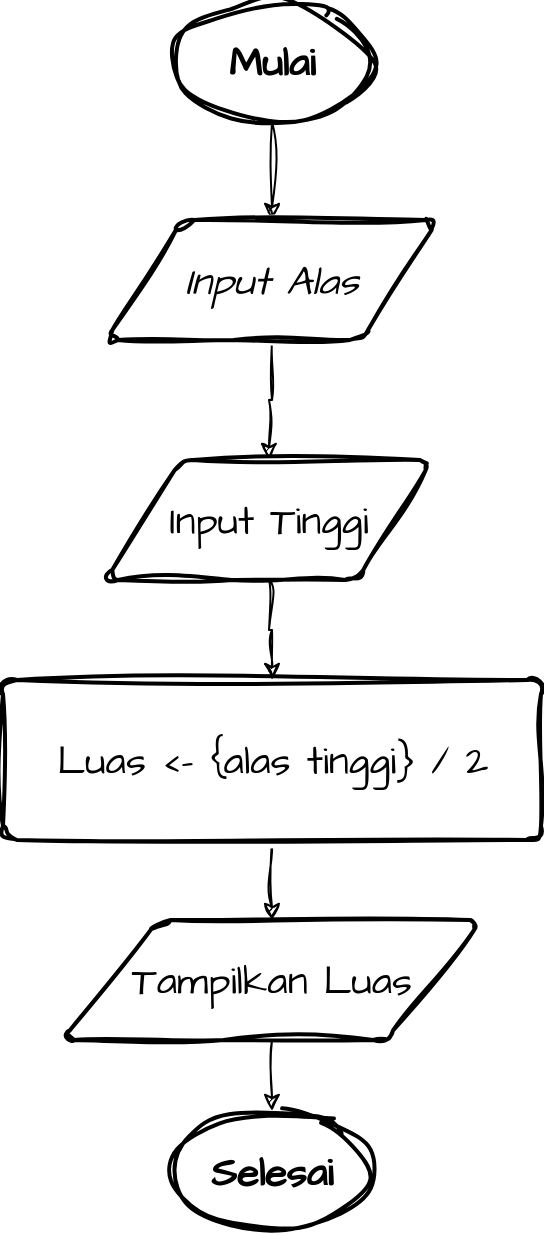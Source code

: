 <mxfile version="22.0.4" type="github">
  <diagram name="Page-1" id="CQSxII5rguj1UszsxjfN">
    <mxGraphModel dx="1178" dy="2915" grid="1" gridSize="10" guides="1" tooltips="1" connect="1" arrows="1" fold="1" page="1" pageScale="1" pageWidth="827" pageHeight="1169" math="0" shadow="0">
      <root>
        <mxCell id="0" />
        <mxCell id="1" parent="0" />
        <mxCell id="VlOEkATcQNSx8dmm3UDc-7" style="edgeStyle=orthogonalEdgeStyle;rounded=0;sketch=1;hachureGap=4;jiggle=2;curveFitting=1;orthogonalLoop=1;jettySize=auto;html=1;exitX=0.5;exitY=1;exitDx=0;exitDy=0;exitPerimeter=0;entryX=0.5;entryY=0;entryDx=0;entryDy=0;fontFamily=Architects Daughter;fontSource=https%3A%2F%2Ffonts.googleapis.com%2Fcss%3Ffamily%3DArchitects%2BDaughter;fontSize=16;" edge="1" parent="1" source="VlOEkATcQNSx8dmm3UDc-1" target="VlOEkATcQNSx8dmm3UDc-2">
          <mxGeometry relative="1" as="geometry" />
        </mxCell>
        <mxCell id="VlOEkATcQNSx8dmm3UDc-1" value="&lt;b&gt;Mulai&lt;/b&gt;" style="strokeWidth=2;html=1;shape=mxgraph.flowchart.start_1;whiteSpace=wrap;sketch=1;hachureGap=4;jiggle=2;curveFitting=1;fontFamily=Architects Daughter;fontSource=https%3A%2F%2Ffonts.googleapis.com%2Fcss%3Ffamily%3DArchitects%2BDaughter;fontSize=20;" vertex="1" parent="1">
          <mxGeometry x="380" y="-1169" width="100" height="60" as="geometry" />
        </mxCell>
        <mxCell id="VlOEkATcQNSx8dmm3UDc-9" style="edgeStyle=orthogonalEdgeStyle;rounded=0;sketch=1;hachureGap=4;jiggle=2;curveFitting=1;orthogonalLoop=1;jettySize=auto;html=1;exitX=0.5;exitY=1;exitDx=0;exitDy=0;entryX=0.5;entryY=0;entryDx=0;entryDy=0;fontFamily=Architects Daughter;fontSource=https%3A%2F%2Ffonts.googleapis.com%2Fcss%3Ffamily%3DArchitects%2BDaughter;fontSize=16;" edge="1" parent="1" source="VlOEkATcQNSx8dmm3UDc-2" target="VlOEkATcQNSx8dmm3UDc-3">
          <mxGeometry relative="1" as="geometry" />
        </mxCell>
        <mxCell id="VlOEkATcQNSx8dmm3UDc-2" value="Input Alas" style="shape=parallelogram;html=1;strokeWidth=2;perimeter=parallelogramPerimeter;whiteSpace=wrap;rounded=1;arcSize=12;size=0.23;sketch=1;hachureGap=4;jiggle=2;curveFitting=1;fontFamily=Architects Daughter;fontSource=https%3A%2F%2Ffonts.googleapis.com%2Fcss%3Ffamily%3DArchitects%2BDaughter;fontSize=20;fontStyle=2" vertex="1" parent="1">
          <mxGeometry x="347" y="-1060" width="166" height="60" as="geometry" />
        </mxCell>
        <mxCell id="VlOEkATcQNSx8dmm3UDc-10" style="edgeStyle=orthogonalEdgeStyle;rounded=0;sketch=1;hachureGap=4;jiggle=2;curveFitting=1;orthogonalLoop=1;jettySize=auto;html=1;exitX=0.5;exitY=1;exitDx=0;exitDy=0;entryX=0.5;entryY=0;entryDx=0;entryDy=0;fontFamily=Architects Daughter;fontSource=https%3A%2F%2Ffonts.googleapis.com%2Fcss%3Ffamily%3DArchitects%2BDaughter;fontSize=16;" edge="1" parent="1" source="VlOEkATcQNSx8dmm3UDc-3" target="VlOEkATcQNSx8dmm3UDc-4">
          <mxGeometry relative="1" as="geometry" />
        </mxCell>
        <mxCell id="VlOEkATcQNSx8dmm3UDc-3" value="Input Tinggi" style="shape=parallelogram;html=1;strokeWidth=2;perimeter=parallelogramPerimeter;whiteSpace=wrap;rounded=1;arcSize=12;size=0.23;sketch=1;hachureGap=4;jiggle=2;curveFitting=1;fontFamily=Architects Daughter;fontSource=https%3A%2F%2Ffonts.googleapis.com%2Fcss%3Ffamily%3DArchitects%2BDaughter;fontSize=20;" vertex="1" parent="1">
          <mxGeometry x="347" y="-940" width="163" height="60" as="geometry" />
        </mxCell>
        <mxCell id="VlOEkATcQNSx8dmm3UDc-11" style="edgeStyle=orthogonalEdgeStyle;rounded=0;sketch=1;hachureGap=4;jiggle=2;curveFitting=1;orthogonalLoop=1;jettySize=auto;html=1;exitX=0.5;exitY=1;exitDx=0;exitDy=0;entryX=0.5;entryY=0;entryDx=0;entryDy=0;fontFamily=Architects Daughter;fontSource=https%3A%2F%2Ffonts.googleapis.com%2Fcss%3Ffamily%3DArchitects%2BDaughter;fontSize=16;" edge="1" parent="1" source="VlOEkATcQNSx8dmm3UDc-4" target="VlOEkATcQNSx8dmm3UDc-5">
          <mxGeometry relative="1" as="geometry" />
        </mxCell>
        <mxCell id="VlOEkATcQNSx8dmm3UDc-4" value="Luas &amp;lt;- {alas tinggi} / 2" style="rounded=1;whiteSpace=wrap;html=1;absoluteArcSize=1;arcSize=14;strokeWidth=2;sketch=1;hachureGap=4;jiggle=2;curveFitting=1;fontFamily=Architects Daughter;fontSource=https%3A%2F%2Ffonts.googleapis.com%2Fcss%3Ffamily%3DArchitects%2BDaughter;fontSize=20;" vertex="1" parent="1">
          <mxGeometry x="295.5" y="-830" width="269" height="80" as="geometry" />
        </mxCell>
        <mxCell id="VlOEkATcQNSx8dmm3UDc-5" value="Tampilkan Luas" style="shape=parallelogram;html=1;strokeWidth=2;perimeter=parallelogramPerimeter;whiteSpace=wrap;rounded=1;arcSize=12;size=0.23;sketch=1;hachureGap=4;jiggle=2;curveFitting=1;fontFamily=Architects Daughter;fontSource=https%3A%2F%2Ffonts.googleapis.com%2Fcss%3Ffamily%3DArchitects%2BDaughter;fontSize=20;" vertex="1" parent="1">
          <mxGeometry x="325" y="-710" width="210" height="60" as="geometry" />
        </mxCell>
        <mxCell id="VlOEkATcQNSx8dmm3UDc-6" value="&lt;b&gt;Selesai&lt;/b&gt;" style="strokeWidth=2;html=1;shape=mxgraph.flowchart.start_1;whiteSpace=wrap;sketch=1;hachureGap=4;jiggle=2;curveFitting=1;fontFamily=Architects Daughter;fontSource=https%3A%2F%2Ffonts.googleapis.com%2Fcss%3Ffamily%3DArchitects%2BDaughter;fontSize=20;" vertex="1" parent="1">
          <mxGeometry x="380" y="-614.5" width="100" height="60" as="geometry" />
        </mxCell>
        <mxCell id="VlOEkATcQNSx8dmm3UDc-12" style="edgeStyle=orthogonalEdgeStyle;rounded=0;sketch=1;hachureGap=4;jiggle=2;curveFitting=1;orthogonalLoop=1;jettySize=auto;html=1;exitX=0.5;exitY=1;exitDx=0;exitDy=0;entryX=0.5;entryY=0;entryDx=0;entryDy=0;entryPerimeter=0;fontFamily=Architects Daughter;fontSource=https%3A%2F%2Ffonts.googleapis.com%2Fcss%3Ffamily%3DArchitects%2BDaughter;fontSize=16;" edge="1" parent="1" source="VlOEkATcQNSx8dmm3UDc-5" target="VlOEkATcQNSx8dmm3UDc-6">
          <mxGeometry relative="1" as="geometry" />
        </mxCell>
      </root>
    </mxGraphModel>
  </diagram>
</mxfile>
